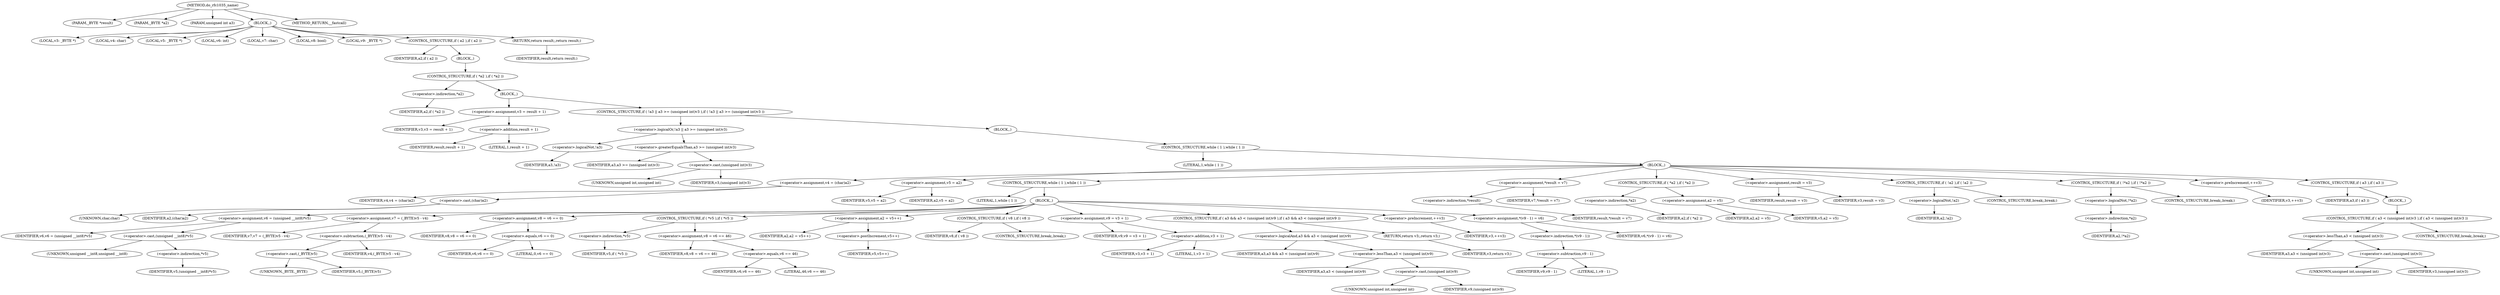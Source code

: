 digraph do_rfc1035_name {  
"1000108" [label = "(METHOD,do_rfc1035_name)" ]
"1000109" [label = "(PARAM,_BYTE *result)" ]
"1000110" [label = "(PARAM,_BYTE *a2)" ]
"1000111" [label = "(PARAM,unsigned int a3)" ]
"1000112" [label = "(BLOCK,,)" ]
"1000113" [label = "(LOCAL,v3: _BYTE *)" ]
"1000114" [label = "(LOCAL,v4: char)" ]
"1000115" [label = "(LOCAL,v5: _BYTE *)" ]
"1000116" [label = "(LOCAL,v6: int)" ]
"1000117" [label = "(LOCAL,v7: char)" ]
"1000118" [label = "(LOCAL,v8: bool)" ]
"1000119" [label = "(LOCAL,v9: _BYTE *)" ]
"1000120" [label = "(CONTROL_STRUCTURE,if ( a2 ),if ( a2 ))" ]
"1000121" [label = "(IDENTIFIER,a2,if ( a2 ))" ]
"1000122" [label = "(BLOCK,,)" ]
"1000123" [label = "(CONTROL_STRUCTURE,if ( *a2 ),if ( *a2 ))" ]
"1000124" [label = "(<operator>.indirection,*a2)" ]
"1000125" [label = "(IDENTIFIER,a2,if ( *a2 ))" ]
"1000126" [label = "(BLOCK,,)" ]
"1000127" [label = "(<operator>.assignment,v3 = result + 1)" ]
"1000128" [label = "(IDENTIFIER,v3,v3 = result + 1)" ]
"1000129" [label = "(<operator>.addition,result + 1)" ]
"1000130" [label = "(IDENTIFIER,result,result + 1)" ]
"1000131" [label = "(LITERAL,1,result + 1)" ]
"1000132" [label = "(CONTROL_STRUCTURE,if ( !a3 || a3 >= (unsigned int)v3 ),if ( !a3 || a3 >= (unsigned int)v3 ))" ]
"1000133" [label = "(<operator>.logicalOr,!a3 || a3 >= (unsigned int)v3)" ]
"1000134" [label = "(<operator>.logicalNot,!a3)" ]
"1000135" [label = "(IDENTIFIER,a3,!a3)" ]
"1000136" [label = "(<operator>.greaterEqualsThan,a3 >= (unsigned int)v3)" ]
"1000137" [label = "(IDENTIFIER,a3,a3 >= (unsigned int)v3)" ]
"1000138" [label = "(<operator>.cast,(unsigned int)v3)" ]
"1000139" [label = "(UNKNOWN,unsigned int,unsigned int)" ]
"1000140" [label = "(IDENTIFIER,v3,(unsigned int)v3)" ]
"1000141" [label = "(BLOCK,,)" ]
"1000142" [label = "(CONTROL_STRUCTURE,while ( 1 ),while ( 1 ))" ]
"1000143" [label = "(LITERAL,1,while ( 1 ))" ]
"1000144" [label = "(BLOCK,,)" ]
"1000145" [label = "(<operator>.assignment,v4 = (char)a2)" ]
"1000146" [label = "(IDENTIFIER,v4,v4 = (char)a2)" ]
"1000147" [label = "(<operator>.cast,(char)a2)" ]
"1000148" [label = "(UNKNOWN,char,char)" ]
"1000149" [label = "(IDENTIFIER,a2,(char)a2)" ]
"1000150" [label = "(<operator>.assignment,v5 = a2)" ]
"1000151" [label = "(IDENTIFIER,v5,v5 = a2)" ]
"1000152" [label = "(IDENTIFIER,a2,v5 = a2)" ]
"1000153" [label = "(CONTROL_STRUCTURE,while ( 1 ),while ( 1 ))" ]
"1000154" [label = "(LITERAL,1,while ( 1 ))" ]
"1000155" [label = "(BLOCK,,)" ]
"1000156" [label = "(<operator>.assignment,v6 = (unsigned __int8)*v5)" ]
"1000157" [label = "(IDENTIFIER,v6,v6 = (unsigned __int8)*v5)" ]
"1000158" [label = "(<operator>.cast,(unsigned __int8)*v5)" ]
"1000159" [label = "(UNKNOWN,unsigned __int8,unsigned __int8)" ]
"1000160" [label = "(<operator>.indirection,*v5)" ]
"1000161" [label = "(IDENTIFIER,v5,(unsigned __int8)*v5)" ]
"1000162" [label = "(<operator>.assignment,v7 = (_BYTE)v5 - v4)" ]
"1000163" [label = "(IDENTIFIER,v7,v7 = (_BYTE)v5 - v4)" ]
"1000164" [label = "(<operator>.subtraction,(_BYTE)v5 - v4)" ]
"1000165" [label = "(<operator>.cast,(_BYTE)v5)" ]
"1000166" [label = "(UNKNOWN,_BYTE,_BYTE)" ]
"1000167" [label = "(IDENTIFIER,v5,(_BYTE)v5)" ]
"1000168" [label = "(IDENTIFIER,v4,(_BYTE)v5 - v4)" ]
"1000169" [label = "(<operator>.assignment,v8 = v6 == 0)" ]
"1000170" [label = "(IDENTIFIER,v8,v8 = v6 == 0)" ]
"1000171" [label = "(<operator>.equals,v6 == 0)" ]
"1000172" [label = "(IDENTIFIER,v6,v6 == 0)" ]
"1000173" [label = "(LITERAL,0,v6 == 0)" ]
"1000174" [label = "(CONTROL_STRUCTURE,if ( *v5 ),if ( *v5 ))" ]
"1000175" [label = "(<operator>.indirection,*v5)" ]
"1000176" [label = "(IDENTIFIER,v5,if ( *v5 ))" ]
"1000177" [label = "(<operator>.assignment,v8 = v6 == 46)" ]
"1000178" [label = "(IDENTIFIER,v8,v8 = v6 == 46)" ]
"1000179" [label = "(<operator>.equals,v6 == 46)" ]
"1000180" [label = "(IDENTIFIER,v6,v6 == 46)" ]
"1000181" [label = "(LITERAL,46,v6 == 46)" ]
"1000182" [label = "(<operator>.assignment,a2 = v5++)" ]
"1000183" [label = "(IDENTIFIER,a2,a2 = v5++)" ]
"1000184" [label = "(<operator>.postIncrement,v5++)" ]
"1000185" [label = "(IDENTIFIER,v5,v5++)" ]
"1000186" [label = "(CONTROL_STRUCTURE,if ( v8 ),if ( v8 ))" ]
"1000187" [label = "(IDENTIFIER,v8,if ( v8 ))" ]
"1000188" [label = "(CONTROL_STRUCTURE,break;,break;)" ]
"1000189" [label = "(<operator>.assignment,v9 = v3 + 1)" ]
"1000190" [label = "(IDENTIFIER,v9,v9 = v3 + 1)" ]
"1000191" [label = "(<operator>.addition,v3 + 1)" ]
"1000192" [label = "(IDENTIFIER,v3,v3 + 1)" ]
"1000193" [label = "(LITERAL,1,v3 + 1)" ]
"1000194" [label = "(CONTROL_STRUCTURE,if ( a3 && a3 < (unsigned int)v9 ),if ( a3 && a3 < (unsigned int)v9 ))" ]
"1000195" [label = "(<operator>.logicalAnd,a3 && a3 < (unsigned int)v9)" ]
"1000196" [label = "(IDENTIFIER,a3,a3 && a3 < (unsigned int)v9)" ]
"1000197" [label = "(<operator>.lessThan,a3 < (unsigned int)v9)" ]
"1000198" [label = "(IDENTIFIER,a3,a3 < (unsigned int)v9)" ]
"1000199" [label = "(<operator>.cast,(unsigned int)v9)" ]
"1000200" [label = "(UNKNOWN,unsigned int,unsigned int)" ]
"1000201" [label = "(IDENTIFIER,v9,(unsigned int)v9)" ]
"1000202" [label = "(RETURN,return v3;,return v3;)" ]
"1000203" [label = "(IDENTIFIER,v3,return v3;)" ]
"1000204" [label = "(<operator>.preIncrement,++v3)" ]
"1000205" [label = "(IDENTIFIER,v3,++v3)" ]
"1000206" [label = "(<operator>.assignment,*(v9 - 1) = v6)" ]
"1000207" [label = "(<operator>.indirection,*(v9 - 1))" ]
"1000208" [label = "(<operator>.subtraction,v9 - 1)" ]
"1000209" [label = "(IDENTIFIER,v9,v9 - 1)" ]
"1000210" [label = "(LITERAL,1,v9 - 1)" ]
"1000211" [label = "(IDENTIFIER,v6,*(v9 - 1) = v6)" ]
"1000212" [label = "(<operator>.assignment,*result = v7)" ]
"1000213" [label = "(<operator>.indirection,*result)" ]
"1000214" [label = "(IDENTIFIER,result,*result = v7)" ]
"1000215" [label = "(IDENTIFIER,v7,*result = v7)" ]
"1000216" [label = "(CONTROL_STRUCTURE,if ( *a2 ),if ( *a2 ))" ]
"1000217" [label = "(<operator>.indirection,*a2)" ]
"1000218" [label = "(IDENTIFIER,a2,if ( *a2 ))" ]
"1000219" [label = "(<operator>.assignment,a2 = v5)" ]
"1000220" [label = "(IDENTIFIER,a2,a2 = v5)" ]
"1000221" [label = "(IDENTIFIER,v5,a2 = v5)" ]
"1000222" [label = "(<operator>.assignment,result = v3)" ]
"1000223" [label = "(IDENTIFIER,result,result = v3)" ]
"1000224" [label = "(IDENTIFIER,v3,result = v3)" ]
"1000225" [label = "(CONTROL_STRUCTURE,if ( !a2 ),if ( !a2 ))" ]
"1000226" [label = "(<operator>.logicalNot,!a2)" ]
"1000227" [label = "(IDENTIFIER,a2,!a2)" ]
"1000228" [label = "(CONTROL_STRUCTURE,break;,break;)" ]
"1000229" [label = "(CONTROL_STRUCTURE,if ( !*a2 ),if ( !*a2 ))" ]
"1000230" [label = "(<operator>.logicalNot,!*a2)" ]
"1000231" [label = "(<operator>.indirection,*a2)" ]
"1000232" [label = "(IDENTIFIER,a2,!*a2)" ]
"1000233" [label = "(CONTROL_STRUCTURE,break;,break;)" ]
"1000234" [label = "(<operator>.preIncrement,++v3)" ]
"1000235" [label = "(IDENTIFIER,v3,++v3)" ]
"1000236" [label = "(CONTROL_STRUCTURE,if ( a3 ),if ( a3 ))" ]
"1000237" [label = "(IDENTIFIER,a3,if ( a3 ))" ]
"1000238" [label = "(BLOCK,,)" ]
"1000239" [label = "(CONTROL_STRUCTURE,if ( a3 < (unsigned int)v3 ),if ( a3 < (unsigned int)v3 ))" ]
"1000240" [label = "(<operator>.lessThan,a3 < (unsigned int)v3)" ]
"1000241" [label = "(IDENTIFIER,a3,a3 < (unsigned int)v3)" ]
"1000242" [label = "(<operator>.cast,(unsigned int)v3)" ]
"1000243" [label = "(UNKNOWN,unsigned int,unsigned int)" ]
"1000244" [label = "(IDENTIFIER,v3,(unsigned int)v3)" ]
"1000245" [label = "(CONTROL_STRUCTURE,break;,break;)" ]
"1000246" [label = "(RETURN,return result;,return result;)" ]
"1000247" [label = "(IDENTIFIER,result,return result;)" ]
"1000248" [label = "(METHOD_RETURN,__fastcall)" ]
  "1000108" -> "1000109" 
  "1000108" -> "1000110" 
  "1000108" -> "1000111" 
  "1000108" -> "1000112" 
  "1000108" -> "1000248" 
  "1000112" -> "1000113" 
  "1000112" -> "1000114" 
  "1000112" -> "1000115" 
  "1000112" -> "1000116" 
  "1000112" -> "1000117" 
  "1000112" -> "1000118" 
  "1000112" -> "1000119" 
  "1000112" -> "1000120" 
  "1000112" -> "1000246" 
  "1000120" -> "1000121" 
  "1000120" -> "1000122" 
  "1000122" -> "1000123" 
  "1000123" -> "1000124" 
  "1000123" -> "1000126" 
  "1000124" -> "1000125" 
  "1000126" -> "1000127" 
  "1000126" -> "1000132" 
  "1000127" -> "1000128" 
  "1000127" -> "1000129" 
  "1000129" -> "1000130" 
  "1000129" -> "1000131" 
  "1000132" -> "1000133" 
  "1000132" -> "1000141" 
  "1000133" -> "1000134" 
  "1000133" -> "1000136" 
  "1000134" -> "1000135" 
  "1000136" -> "1000137" 
  "1000136" -> "1000138" 
  "1000138" -> "1000139" 
  "1000138" -> "1000140" 
  "1000141" -> "1000142" 
  "1000142" -> "1000143" 
  "1000142" -> "1000144" 
  "1000144" -> "1000145" 
  "1000144" -> "1000150" 
  "1000144" -> "1000153" 
  "1000144" -> "1000212" 
  "1000144" -> "1000216" 
  "1000144" -> "1000222" 
  "1000144" -> "1000225" 
  "1000144" -> "1000229" 
  "1000144" -> "1000234" 
  "1000144" -> "1000236" 
  "1000145" -> "1000146" 
  "1000145" -> "1000147" 
  "1000147" -> "1000148" 
  "1000147" -> "1000149" 
  "1000150" -> "1000151" 
  "1000150" -> "1000152" 
  "1000153" -> "1000154" 
  "1000153" -> "1000155" 
  "1000155" -> "1000156" 
  "1000155" -> "1000162" 
  "1000155" -> "1000169" 
  "1000155" -> "1000174" 
  "1000155" -> "1000182" 
  "1000155" -> "1000186" 
  "1000155" -> "1000189" 
  "1000155" -> "1000194" 
  "1000155" -> "1000204" 
  "1000155" -> "1000206" 
  "1000156" -> "1000157" 
  "1000156" -> "1000158" 
  "1000158" -> "1000159" 
  "1000158" -> "1000160" 
  "1000160" -> "1000161" 
  "1000162" -> "1000163" 
  "1000162" -> "1000164" 
  "1000164" -> "1000165" 
  "1000164" -> "1000168" 
  "1000165" -> "1000166" 
  "1000165" -> "1000167" 
  "1000169" -> "1000170" 
  "1000169" -> "1000171" 
  "1000171" -> "1000172" 
  "1000171" -> "1000173" 
  "1000174" -> "1000175" 
  "1000174" -> "1000177" 
  "1000175" -> "1000176" 
  "1000177" -> "1000178" 
  "1000177" -> "1000179" 
  "1000179" -> "1000180" 
  "1000179" -> "1000181" 
  "1000182" -> "1000183" 
  "1000182" -> "1000184" 
  "1000184" -> "1000185" 
  "1000186" -> "1000187" 
  "1000186" -> "1000188" 
  "1000189" -> "1000190" 
  "1000189" -> "1000191" 
  "1000191" -> "1000192" 
  "1000191" -> "1000193" 
  "1000194" -> "1000195" 
  "1000194" -> "1000202" 
  "1000195" -> "1000196" 
  "1000195" -> "1000197" 
  "1000197" -> "1000198" 
  "1000197" -> "1000199" 
  "1000199" -> "1000200" 
  "1000199" -> "1000201" 
  "1000202" -> "1000203" 
  "1000204" -> "1000205" 
  "1000206" -> "1000207" 
  "1000206" -> "1000211" 
  "1000207" -> "1000208" 
  "1000208" -> "1000209" 
  "1000208" -> "1000210" 
  "1000212" -> "1000213" 
  "1000212" -> "1000215" 
  "1000213" -> "1000214" 
  "1000216" -> "1000217" 
  "1000216" -> "1000219" 
  "1000217" -> "1000218" 
  "1000219" -> "1000220" 
  "1000219" -> "1000221" 
  "1000222" -> "1000223" 
  "1000222" -> "1000224" 
  "1000225" -> "1000226" 
  "1000225" -> "1000228" 
  "1000226" -> "1000227" 
  "1000229" -> "1000230" 
  "1000229" -> "1000233" 
  "1000230" -> "1000231" 
  "1000231" -> "1000232" 
  "1000234" -> "1000235" 
  "1000236" -> "1000237" 
  "1000236" -> "1000238" 
  "1000238" -> "1000239" 
  "1000239" -> "1000240" 
  "1000239" -> "1000245" 
  "1000240" -> "1000241" 
  "1000240" -> "1000242" 
  "1000242" -> "1000243" 
  "1000242" -> "1000244" 
  "1000246" -> "1000247" 
}
